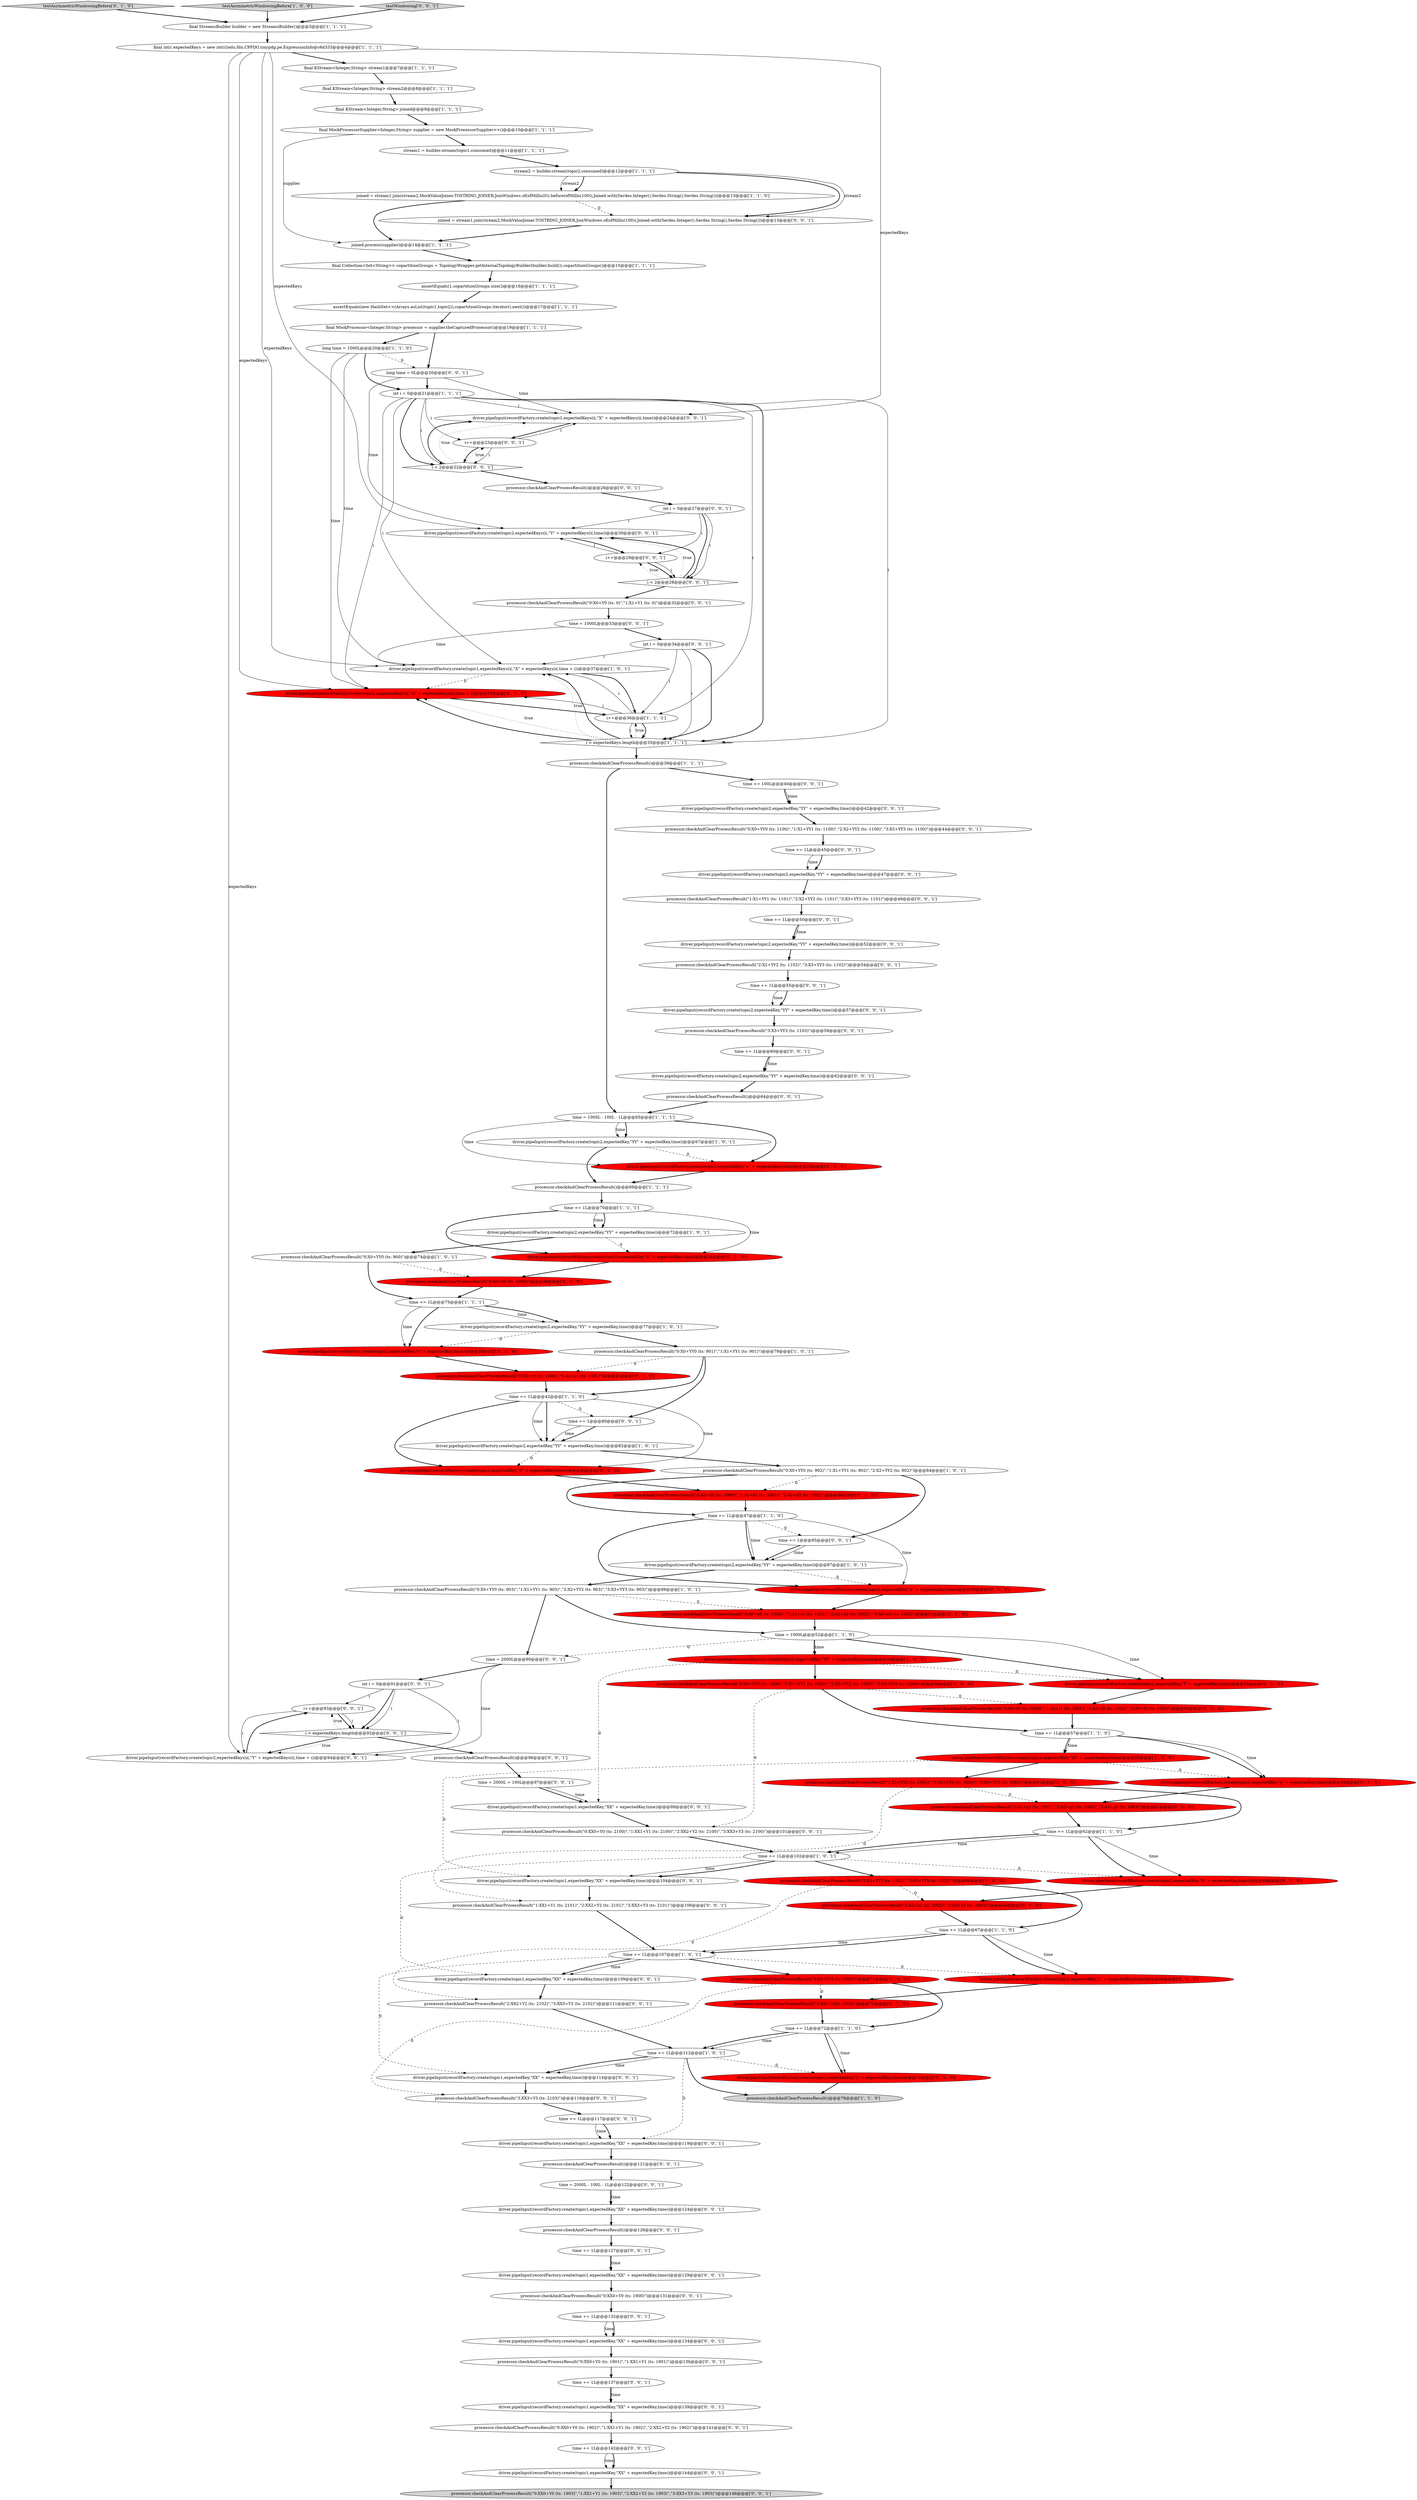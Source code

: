 digraph {
17 [style = filled, label = "processor.checkAndClearProcessResult(\"0:X0+YY0 (ts: 900)\")@@@74@@@['1', '0', '1']", fillcolor = white, shape = ellipse image = "AAA0AAABBB1BBB"];
28 [style = filled, label = "processor.checkAndClearProcessResult()@@@76@@@['1', '1', '0']", fillcolor = lightgray, shape = ellipse image = "AAA0AAABBB1BBB"];
8 [style = filled, label = "time += 1L@@@42@@@['1', '1', '0']", fillcolor = white, shape = ellipse image = "AAA0AAABBB1BBB"];
70 [style = filled, label = "processor.checkAndClearProcessResult(\"1:A1+g1 (ts: 1001)\",\"2:A2+g2 (ts: 1002)\",\"3:A3+g3 (ts: 1003)\")@@@61@@@['0', '1', '0']", fillcolor = red, shape = ellipse image = "AAA1AAABBB2BBB"];
79 [style = filled, label = "i < 2@@@28@@@['0', '0', '1']", fillcolor = white, shape = diamond image = "AAA0AAABBB3BBB"];
131 [style = filled, label = "driver.pipeInput(recordFactory.create(topic2,expectedKeys(i(,\"Y\" + expectedKeys(i(,time))@@@30@@@['0', '0', '1']", fillcolor = white, shape = ellipse image = "AAA0AAABBB3BBB"];
18 [style = filled, label = "time += 1L@@@75@@@['1', '1', '1']", fillcolor = white, shape = ellipse image = "AAA0AAABBB1BBB"];
26 [style = filled, label = "processor.checkAndClearProcessResult(\"0:X0+YY0 (ts: 902)\",\"1:X1+YY1 (ts: 902)\",\"2:X2+YY2 (ts: 902)\")@@@84@@@['1', '0', '1']", fillcolor = white, shape = ellipse image = "AAA0AAABBB1BBB"];
89 [style = filled, label = "driver.pipeInput(recordFactory.create(topic1,expectedKey,\"XX\" + expectedKey,time))@@@144@@@['0', '0', '1']", fillcolor = white, shape = ellipse image = "AAA0AAABBB3BBB"];
134 [style = filled, label = "long time = 0L@@@20@@@['0', '0', '1']", fillcolor = white, shape = ellipse image = "AAA0AAABBB3BBB"];
98 [style = filled, label = "driver.pipeInput(recordFactory.create(topic1,expectedKey,\"XX\" + expectedKey,time))@@@119@@@['0', '0', '1']", fillcolor = white, shape = ellipse image = "AAA0AAABBB3BBB"];
96 [style = filled, label = "processor.checkAndClearProcessResult(\"2:XX2+Y2 (ts: 2102)\",\"3:XX3+Y3 (ts: 2102)\")@@@111@@@['0', '0', '1']", fillcolor = white, shape = ellipse image = "AAA0AAABBB3BBB"];
25 [style = filled, label = "driver.pipeInput(recordFactory.create(topic2,expectedKey,\"YY\" + expectedKey,time))@@@82@@@['1', '0', '1']", fillcolor = white, shape = ellipse image = "AAA0AAABBB1BBB"];
72 [style = filled, label = "processor.checkAndClearProcessResult()@@@126@@@['0', '0', '1']", fillcolor = white, shape = ellipse image = "AAA0AAABBB3BBB"];
48 [style = filled, label = "processor.checkAndClearProcessResult()@@@69@@@['1', '1', '1']", fillcolor = white, shape = ellipse image = "AAA0AAABBB1BBB"];
75 [style = filled, label = "time = 1000L@@@33@@@['0', '0', '1']", fillcolor = white, shape = ellipse image = "AAA0AAABBB3BBB"];
105 [style = filled, label = "driver.pipeInput(recordFactory.create(topic1,expectedKey,\"XX\" + expectedKey,time))@@@114@@@['0', '0', '1']", fillcolor = white, shape = ellipse image = "AAA0AAABBB3BBB"];
46 [style = filled, label = "joined.process(supplier)@@@14@@@['1', '1', '1']", fillcolor = white, shape = ellipse image = "AAA0AAABBB1BBB"];
126 [style = filled, label = "driver.pipeInput(recordFactory.create(topic1,expectedKey,\"XX\" + expectedKey,time))@@@124@@@['0', '0', '1']", fillcolor = white, shape = ellipse image = "AAA0AAABBB3BBB"];
37 [style = filled, label = "driver.pipeInput(recordFactory.create(topic1,expectedKeys(i(,\"X\" + expectedKeys(i(,time + i))@@@37@@@['1', '0', '1']", fillcolor = white, shape = ellipse image = "AAA0AAABBB1BBB"];
90 [style = filled, label = "time += 1L@@@55@@@['0', '0', '1']", fillcolor = white, shape = ellipse image = "AAA0AAABBB3BBB"];
7 [style = filled, label = "driver.pipeInput(recordFactory.create(topic2,expectedKey,\"YY\" + expectedKey,time))@@@72@@@['1', '0', '1']", fillcolor = white, shape = ellipse image = "AAA0AAABBB1BBB"];
34 [style = filled, label = "time = 1000L - 100L - 1L@@@65@@@['1', '1', '1']", fillcolor = white, shape = ellipse image = "AAA0AAABBB1BBB"];
86 [style = filled, label = "time += 1@@@80@@@['0', '0', '1']", fillcolor = white, shape = ellipse image = "AAA0AAABBB3BBB"];
129 [style = filled, label = "processor.checkAndClearProcessResult()@@@26@@@['0', '0', '1']", fillcolor = white, shape = ellipse image = "AAA0AAABBB3BBB"];
14 [style = filled, label = "driver.pipeInput(recordFactory.create(topic2,expectedKey,\"YY\" + expectedKey,time))@@@59@@@['1', '0', '0']", fillcolor = red, shape = ellipse image = "AAA1AAABBB1BBB"];
33 [style = filled, label = "assertEquals(1,copartitionGroups.size())@@@16@@@['1', '1', '1']", fillcolor = white, shape = ellipse image = "AAA0AAABBB1BBB"];
77 [style = filled, label = "driver.pipeInput(recordFactory.create(topic1,expectedKeys(i(,\"X\" + expectedKeys(i(,time))@@@24@@@['0', '0', '1']", fillcolor = white, shape = ellipse image = "AAA0AAABBB3BBB"];
5 [style = filled, label = "final KStream<Integer,String> stream1@@@7@@@['1', '1', '1']", fillcolor = white, shape = ellipse image = "AAA0AAABBB1BBB"];
87 [style = filled, label = "processor.checkAndClearProcessResult(\"1:X1+YY1 (ts: 1101)\",\"2:X2+YY2 (ts: 1101)\",\"3:X3+YY3 (ts: 1101)\")@@@49@@@['0', '0', '1']", fillcolor = white, shape = ellipse image = "AAA0AAABBB3BBB"];
9 [style = filled, label = "stream2 = builder.stream(topic2,consumed)@@@12@@@['1', '1', '1']", fillcolor = white, shape = ellipse image = "AAA0AAABBB1BBB"];
85 [style = filled, label = "processor.checkAndClearProcessResult(\"0:XX0+Y0 (ts: 1903)\",\"1:XX1+Y1 (ts: 1903)\",\"2:XX2+Y2 (ts: 1903)\",\"3:XX3+Y3 (ts: 1903)\")@@@146@@@['0', '0', '1']", fillcolor = lightgray, shape = ellipse image = "AAA0AAABBB3BBB"];
62 [style = filled, label = "driver.pipeInput(recordFactory.create(topic2,expectedKey,\"b\" + expectedKey,time))@@@34@@@['0', '1', '0']", fillcolor = red, shape = ellipse image = "AAA1AAABBB2BBB"];
113 [style = filled, label = "int i = 0@@@27@@@['0', '0', '1']", fillcolor = white, shape = ellipse image = "AAA0AAABBB3BBB"];
38 [style = filled, label = "driver.pipeInput(recordFactory.create(topic2,expectedKey,\"YY\" + expectedKey,time))@@@67@@@['1', '0', '1']", fillcolor = white, shape = ellipse image = "AAA0AAABBB1BBB"];
107 [style = filled, label = "time += 1L@@@127@@@['0', '0', '1']", fillcolor = white, shape = ellipse image = "AAA0AAABBB3BBB"];
43 [style = filled, label = "processor.checkAndClearProcessResult(\"0:X0+YY0 (ts: 903)\",\"1:X1+YY1 (ts: 903)\",\"2:X2+YY2 (ts: 903)\",\"3:X3+YY3 (ts: 903)\")@@@89@@@['1', '0', '1']", fillcolor = white, shape = ellipse image = "AAA0AAABBB1BBB"];
30 [style = filled, label = "final KStream<Integer,String> joined@@@9@@@['1', '1', '1']", fillcolor = white, shape = ellipse image = "AAA0AAABBB1BBB"];
52 [style = filled, label = "driver.pipeInput(recordFactory.create(topic1,expectedKeys(i(,\"A\" + expectedKeys(i(,time + i))@@@24@@@['0', '1', '0']", fillcolor = red, shape = ellipse image = "AAA1AAABBB2BBB"];
93 [style = filled, label = "i < 2@@@22@@@['0', '0', '1']", fillcolor = white, shape = diamond image = "AAA0AAABBB3BBB"];
69 [style = filled, label = "driver.pipeInput(recordFactory.create(topic2,expectedKey,\"a\" + expectedKey,time))@@@29@@@['0', '1', '0']", fillcolor = red, shape = ellipse image = "AAA1AAABBB2BBB"];
0 [style = filled, label = "final Collection<Set<String>> copartitionGroups = TopologyWrapper.getInternalTopologyBuilder(builder.build()).copartitionGroups()@@@15@@@['1', '1', '1']", fillcolor = white, shape = ellipse image = "AAA0AAABBB1BBB"];
20 [style = filled, label = "final int(( expectedKeys = new int((((edu.fdu.CPPDG.tinypdg.pe.ExpressionInfo@c6d333@@@4@@@['1', '1', '1']", fillcolor = white, shape = ellipse image = "AAA0AAABBB1BBB"];
100 [style = filled, label = "i++@@@93@@@['0', '0', '1']", fillcolor = white, shape = ellipse image = "AAA0AAABBB3BBB"];
13 [style = filled, label = "time = 1000L@@@52@@@['1', '1', '0']", fillcolor = white, shape = ellipse image = "AAA0AAABBB1BBB"];
84 [style = filled, label = "time += 100L@@@40@@@['0', '0', '1']", fillcolor = white, shape = ellipse image = "AAA0AAABBB3BBB"];
130 [style = filled, label = "processor.checkAndClearProcessResult(\"2:X2+YY2 (ts: 1102)\",\"3:X3+YY3 (ts: 1102)\")@@@54@@@['0', '0', '1']", fillcolor = white, shape = ellipse image = "AAA0AAABBB3BBB"];
95 [style = filled, label = "time += 1L@@@50@@@['0', '0', '1']", fillcolor = white, shape = ellipse image = "AAA0AAABBB3BBB"];
133 [style = filled, label = "i++@@@23@@@['0', '0', '1']", fillcolor = white, shape = ellipse image = "AAA0AAABBB3BBB"];
2 [style = filled, label = "time += 1L@@@107@@@['1', '0', '1']", fillcolor = white, shape = ellipse image = "AAA0AAABBB1BBB"];
32 [style = filled, label = "stream1 = builder.stream(topic1,consumed)@@@11@@@['1', '1', '1']", fillcolor = white, shape = ellipse image = "AAA0AAABBB1BBB"];
73 [style = filled, label = "processor.checkAndClearProcessResult(\"0:XX0+Y0 (ts: 1901)\",\"1:XX1+Y1 (ts: 1901)\")@@@136@@@['0', '0', '1']", fillcolor = white, shape = ellipse image = "AAA0AAABBB3BBB"];
94 [style = filled, label = "time = 2000L - 100L - 1L@@@122@@@['0', '0', '1']", fillcolor = white, shape = ellipse image = "AAA0AAABBB3BBB"];
110 [style = filled, label = "processor.checkAndClearProcessResult(\"0:XX0+Y0 (ts: 1902)\",\"1:XX1+Y1 (ts: 1902)\",\"2:XX2+Y2 (ts: 1902)\")@@@141@@@['0', '0', '1']", fillcolor = white, shape = ellipse image = "AAA0AAABBB3BBB"];
116 [style = filled, label = "driver.pipeInput(recordFactory.create(topic1,expectedKey,\"XX\" + expectedKey,time))@@@139@@@['0', '0', '1']", fillcolor = white, shape = ellipse image = "AAA0AAABBB3BBB"];
65 [style = filled, label = "processor.checkAndClearProcessResult(\"2:A2+h2 (ts: 1002)\",\"3:A3+h3 (ts: 1003)\")@@@66@@@['0', '1', '0']", fillcolor = red, shape = ellipse image = "AAA1AAABBB2BBB"];
16 [style = filled, label = "time += 1L@@@70@@@['1', '1', '1']", fillcolor = white, shape = ellipse image = "AAA0AAABBB1BBB"];
57 [style = filled, label = "processor.checkAndClearProcessResult(\"0:A0+c0 (ts: 1000)\",\"1:A1+c1 (ts: 1001)\")@@@41@@@['0', '1', '0']", fillcolor = red, shape = ellipse image = "AAA1AAABBB2BBB"];
54 [style = filled, label = "testAsymmetricWindowingBefore['0', '1', '0']", fillcolor = lightgray, shape = diamond image = "AAA0AAABBB2BBB"];
83 [style = filled, label = "time += 1L@@@45@@@['0', '0', '1']", fillcolor = white, shape = ellipse image = "AAA0AAABBB3BBB"];
21 [style = filled, label = "processor.checkAndClearProcessResult(\"0:X0+YY0 (ts: 901)\",\"1:X1+YY1 (ts: 901)\")@@@79@@@['1', '0', '1']", fillcolor = white, shape = ellipse image = "AAA0AAABBB1BBB"];
53 [style = filled, label = "processor.checkAndClearProcessResult(\"0:A0+e0 (ts: 1000)\",\"1:A1+e1 (ts: 1001)\",\"2:A2+e2 (ts: 1002)\",\"3:A3+e3 (ts: 1003)\")@@@51@@@['0', '1', '0']", fillcolor = red, shape = ellipse image = "AAA1AAABBB2BBB"];
128 [style = filled, label = "driver.pipeInput(recordFactory.create(topic2,expectedKey,\"YY\" + expectedKey,time))@@@62@@@['0', '0', '1']", fillcolor = white, shape = ellipse image = "AAA0AAABBB3BBB"];
68 [style = filled, label = "driver.pipeInput(recordFactory.create(topic2,expectedKey,\"h\" + expectedKey,time))@@@64@@@['0', '1', '0']", fillcolor = red, shape = ellipse image = "AAA1AAABBB2BBB"];
109 [style = filled, label = "driver.pipeInput(recordFactory.create(topic1,expectedKey,\"XX\" + expectedKey,time))@@@129@@@['0', '0', '1']", fillcolor = white, shape = ellipse image = "AAA0AAABBB3BBB"];
3 [style = filled, label = "long time = 1000L@@@20@@@['1', '1', '0']", fillcolor = white, shape = ellipse image = "AAA0AAABBB1BBB"];
102 [style = filled, label = "time += 1L@@@142@@@['0', '0', '1']", fillcolor = white, shape = ellipse image = "AAA0AAABBB3BBB"];
127 [style = filled, label = "int i = 0@@@91@@@['0', '0', '1']", fillcolor = white, shape = ellipse image = "AAA0AAABBB3BBB"];
97 [style = filled, label = "processor.checkAndClearProcessResult(\"0:X0+YY0 (ts: 1100)\",\"1:X1+YY1 (ts: 1100)\",\"2:X2+YY2 (ts: 1100)\",\"3:X3+YY3 (ts: 1100)\")@@@44@@@['0', '0', '1']", fillcolor = white, shape = ellipse image = "AAA0AAABBB3BBB"];
51 [style = filled, label = "driver.pipeInput(recordFactory.create(topic2,expectedKey,\"j\" + expectedKey,time))@@@74@@@['0', '1', '0']", fillcolor = red, shape = ellipse image = "AAA1AAABBB2BBB"];
82 [style = filled, label = "driver.pipeInput(recordFactory.create(topic1,expectedKey,\"XX\" + expectedKey,time))@@@109@@@['0', '0', '1']", fillcolor = white, shape = ellipse image = "AAA0AAABBB3BBB"];
115 [style = filled, label = "driver.pipeInput(recordFactory.create(topic1,expectedKey,\"XX\" + expectedKey,time))@@@134@@@['0', '0', '1']", fillcolor = white, shape = ellipse image = "AAA0AAABBB3BBB"];
11 [style = filled, label = "i < expectedKeys.length@@@35@@@['1', '1', '1']", fillcolor = white, shape = diamond image = "AAA0AAABBB1BBB"];
66 [style = filled, label = "driver.pipeInput(recordFactory.create(topic2,expectedKey,\"g\" + expectedKey,time))@@@59@@@['0', '1', '0']", fillcolor = red, shape = ellipse image = "AAA1AAABBB2BBB"];
106 [style = filled, label = "processor.checkAndClearProcessResult(\"1:XX1+Y1 (ts: 2101)\",\"2:XX2+Y2 (ts: 2101)\",\"3:XX3+Y3 (ts: 2101)\")@@@106@@@['0', '0', '1']", fillcolor = white, shape = ellipse image = "AAA0AAABBB3BBB"];
31 [style = filled, label = "time += 1L@@@72@@@['1', '1', '0']", fillcolor = white, shape = ellipse image = "AAA0AAABBB1BBB"];
61 [style = filled, label = "driver.pipeInput(recordFactory.create(topic2,expectedKey,\"i\" + expectedKey,time))@@@69@@@['0', '1', '0']", fillcolor = red, shape = ellipse image = "AAA1AAABBB2BBB"];
123 [style = filled, label = "processor.checkAndClearProcessResult()@@@64@@@['0', '0', '1']", fillcolor = white, shape = ellipse image = "AAA0AAABBB3BBB"];
4 [style = filled, label = "processor.checkAndClearProcessResult(\"1:X1+YY1 (ts: 1001)\",\"2:X2+YY2 (ts: 1001)\",\"3:X3+YY3 (ts: 1001)\")@@@61@@@['1', '0', '0']", fillcolor = red, shape = ellipse image = "AAA1AAABBB1BBB"];
39 [style = filled, label = "time += 1L@@@57@@@['1', '1', '0']", fillcolor = white, shape = ellipse image = "AAA0AAABBB1BBB"];
74 [style = filled, label = "processor.checkAndClearProcessResult(\"0:XX0+Y0 (ts: 1900)\")@@@131@@@['0', '0', '1']", fillcolor = white, shape = ellipse image = "AAA0AAABBB3BBB"];
132 [style = filled, label = "driver.pipeInput(recordFactory.create(topic2,expectedKey,\"YY\" + expectedKey,time))@@@47@@@['0', '0', '1']", fillcolor = white, shape = ellipse image = "AAA0AAABBB3BBB"];
124 [style = filled, label = "driver.pipeInput(recordFactory.create(topic2,expectedKey,\"YY\" + expectedKey,time))@@@42@@@['0', '0', '1']", fillcolor = white, shape = ellipse image = "AAA0AAABBB3BBB"];
1 [style = filled, label = "processor.checkAndClearProcessResult(\"0:X0+YY0 (ts: 1000)\",\"1:X1+YY1 (ts: 1000)\",\"2:X2+YY2 (ts: 1000)\",\"3:X3+YY3 (ts: 1000)\")@@@56@@@['1', '0', '0']", fillcolor = red, shape = ellipse image = "AAA1AAABBB1BBB"];
122 [style = filled, label = "time += 1L@@@117@@@['0', '0', '1']", fillcolor = white, shape = ellipse image = "AAA0AAABBB3BBB"];
40 [style = filled, label = "time += 1L@@@47@@@['1', '1', '0']", fillcolor = white, shape = ellipse image = "AAA0AAABBB1BBB"];
55 [style = filled, label = "processor.checkAndClearProcessResult(\"0:A0+b0 (ts: 1000)\")@@@36@@@['0', '1', '0']", fillcolor = red, shape = ellipse image = "AAA1AAABBB2BBB"];
36 [style = filled, label = "time += 1L@@@102@@@['1', '0', '1']", fillcolor = white, shape = ellipse image = "AAA0AAABBB1BBB"];
104 [style = filled, label = "driver.pipeInput(recordFactory.create(topic2,expectedKey,\"YY\" + expectedKey,time))@@@57@@@['0', '0', '1']", fillcolor = white, shape = ellipse image = "AAA0AAABBB3BBB"];
101 [style = filled, label = "driver.pipeInput(recordFactory.create(topic2,expectedKey,\"YY\" + expectedKey,time))@@@52@@@['0', '0', '1']", fillcolor = white, shape = ellipse image = "AAA0AAABBB3BBB"];
119 [style = filled, label = "processor.checkAndClearProcessResult(\"0:X0+Y0 (ts: 0)\",\"1:X1+Y1 (ts: 0)\")@@@32@@@['0', '0', '1']", fillcolor = white, shape = ellipse image = "AAA0AAABBB3BBB"];
24 [style = filled, label = "joined = stream1.join(stream2,MockValueJoiner.TOSTRING_JOINER,JoinWindows.of(ofMillis(0)).before(ofMillis(100)),Joined.with(Serdes.Integer(),Serdes.String(),Serdes.String()))@@@13@@@['1', '1', '0']", fillcolor = white, shape = ellipse image = "AAA0AAABBB1BBB"];
58 [style = filled, label = "driver.pipeInput(recordFactory.create(topic2,expectedKey,\"e\" + expectedKey,time))@@@49@@@['0', '1', '0']", fillcolor = red, shape = ellipse image = "AAA1AAABBB2BBB"];
92 [style = filled, label = "processor.checkAndClearProcessResult(\"3:X3+YY3 (ts: 1103)\")@@@59@@@['0', '0', '1']", fillcolor = white, shape = ellipse image = "AAA0AAABBB3BBB"];
114 [style = filled, label = "joined = stream1.join(stream2,MockValueJoiner.TOSTRING_JOINER,JoinWindows.of(ofMillis(100)),Joined.with(Serdes.Integer(),Serdes.String(),Serdes.String()))@@@13@@@['0', '0', '1']", fillcolor = white, shape = ellipse image = "AAA0AAABBB3BBB"];
15 [style = filled, label = "int i = 0@@@21@@@['1', '1', '1']", fillcolor = white, shape = ellipse image = "AAA0AAABBB1BBB"];
49 [style = filled, label = "processor.checkAndClearProcessResult(\"3:X3+YY3 (ts: 1003)\")@@@71@@@['1', '0', '0']", fillcolor = red, shape = ellipse image = "AAA1AAABBB1BBB"];
50 [style = filled, label = "driver.pipeInput(recordFactory.create(topic2,expectedKey,\"YY\" + expectedKey,time))@@@77@@@['1', '0', '1']", fillcolor = white, shape = ellipse image = "AAA0AAABBB1BBB"];
47 [style = filled, label = "final MockProcessor<Integer,String> processor = supplier.theCapturedProcessor()@@@19@@@['1', '1', '1']", fillcolor = white, shape = ellipse image = "AAA0AAABBB1BBB"];
41 [style = filled, label = "time += 1L@@@112@@@['1', '0', '1']", fillcolor = white, shape = ellipse image = "AAA0AAABBB1BBB"];
117 [style = filled, label = "i < expectedKeys.length@@@92@@@['0', '0', '1']", fillcolor = white, shape = diamond image = "AAA0AAABBB3BBB"];
121 [style = filled, label = "time += 1L@@@137@@@['0', '0', '1']", fillcolor = white, shape = ellipse image = "AAA0AAABBB3BBB"];
23 [style = filled, label = "final MockProcessorSupplier<Integer,String> supplier = new MockProcessorSupplier<>()@@@10@@@['1', '1', '1']", fillcolor = white, shape = ellipse image = "AAA0AAABBB1BBB"];
59 [style = filled, label = "processor.checkAndClearProcessResult(\"0:A0+d0 (ts: 1000)\",\"1:A1+d1 (ts: 1001)\",\"2:A2+d2 (ts: 1002)\")@@@46@@@['0', '1', '0']", fillcolor = red, shape = ellipse image = "AAA1AAABBB2BBB"];
111 [style = filled, label = "time += 1L@@@60@@@['0', '0', '1']", fillcolor = white, shape = ellipse image = "AAA0AAABBB3BBB"];
60 [style = filled, label = "driver.pipeInput(recordFactory.create(topic2,expectedKey,\"f\" + expectedKey,time))@@@54@@@['0', '1', '0']", fillcolor = red, shape = ellipse image = "AAA1AAABBB2BBB"];
80 [style = filled, label = "processor.checkAndClearProcessResult(\"3:XX3+Y3 (ts: 2103)\")@@@116@@@['0', '0', '1']", fillcolor = white, shape = ellipse image = "AAA0AAABBB3BBB"];
63 [style = filled, label = "driver.pipeInput(recordFactory.create(topic2,expectedKey,\"c\" + expectedKey,time))@@@39@@@['0', '1', '0']", fillcolor = red, shape = ellipse image = "AAA1AAABBB2BBB"];
67 [style = filled, label = "processor.checkAndClearProcessResult(\"3:A3+i3 (ts: 1003)\")@@@71@@@['0', '1', '0']", fillcolor = red, shape = ellipse image = "AAA1AAABBB2BBB"];
45 [style = filled, label = "time += 1L@@@62@@@['1', '1', '0']", fillcolor = white, shape = ellipse image = "AAA0AAABBB1BBB"];
125 [style = filled, label = "processor.checkAndClearProcessResult()@@@96@@@['0', '0', '1']", fillcolor = white, shape = ellipse image = "AAA0AAABBB3BBB"];
81 [style = filled, label = "time = 2000L@@@90@@@['0', '0', '1']", fillcolor = white, shape = ellipse image = "AAA0AAABBB3BBB"];
12 [style = filled, label = "time += 1L@@@67@@@['1', '1', '0']", fillcolor = white, shape = ellipse image = "AAA0AAABBB1BBB"];
44 [style = filled, label = "testAsymmetricWindowingBefore['1', '0', '0']", fillcolor = lightgray, shape = diamond image = "AAA0AAABBB1BBB"];
27 [style = filled, label = "driver.pipeInput(recordFactory.create(topic2,expectedKey,\"YY\" + expectedKey,time))@@@54@@@['1', '0', '0']", fillcolor = red, shape = ellipse image = "AAA1AAABBB1BBB"];
35 [style = filled, label = "driver.pipeInput(recordFactory.create(topic2,expectedKey,\"YY\" + expectedKey,time))@@@87@@@['1', '0', '1']", fillcolor = white, shape = ellipse image = "AAA0AAABBB1BBB"];
99 [style = filled, label = "i++@@@29@@@['0', '0', '1']", fillcolor = white, shape = ellipse image = "AAA0AAABBB3BBB"];
112 [style = filled, label = "time += 1@@@85@@@['0', '0', '1']", fillcolor = white, shape = ellipse image = "AAA0AAABBB3BBB"];
56 [style = filled, label = "processor.checkAndClearProcessResult(\"0:A0+f0 (ts: 1000)\",\"1:A1+f1 (ts: 1001)\",\"2:A2+f2 (ts: 1002)\",\"3:A3+f3 (ts: 1003)\")@@@56@@@['0', '1', '0']", fillcolor = red, shape = ellipse image = "AAA1AAABBB2BBB"];
120 [style = filled, label = "driver.pipeInput(recordFactory.create(topic2,expectedKeys(i(,\"Y\" + expectedKeys(i(,time + i))@@@94@@@['0', '0', '1']", fillcolor = white, shape = ellipse image = "AAA0AAABBB3BBB"];
64 [style = filled, label = "driver.pipeInput(recordFactory.create(topic2,expectedKey,\"d\" + expectedKey,time))@@@44@@@['0', '1', '0']", fillcolor = red, shape = ellipse image = "AAA1AAABBB2BBB"];
78 [style = filled, label = "testWindowing['0', '0', '1']", fillcolor = lightgray, shape = diamond image = "AAA0AAABBB3BBB"];
103 [style = filled, label = "time += 1L@@@132@@@['0', '0', '1']", fillcolor = white, shape = ellipse image = "AAA0AAABBB3BBB"];
118 [style = filled, label = "int i = 0@@@34@@@['0', '0', '1']", fillcolor = white, shape = ellipse image = "AAA0AAABBB3BBB"];
71 [style = filled, label = "driver.pipeInput(recordFactory.create(topic1,expectedKey,\"XX\" + expectedKey,time))@@@104@@@['0', '0', '1']", fillcolor = white, shape = ellipse image = "AAA0AAABBB3BBB"];
42 [style = filled, label = "i++@@@36@@@['1', '1', '1']", fillcolor = white, shape = ellipse image = "AAA0AAABBB1BBB"];
76 [style = filled, label = "time = 2000L + 100L@@@97@@@['0', '0', '1']", fillcolor = white, shape = ellipse image = "AAA0AAABBB3BBB"];
91 [style = filled, label = "processor.checkAndClearProcessResult()@@@121@@@['0', '0', '1']", fillcolor = white, shape = ellipse image = "AAA0AAABBB3BBB"];
22 [style = filled, label = "final StreamsBuilder builder = new StreamsBuilder()@@@3@@@['1', '1', '1']", fillcolor = white, shape = ellipse image = "AAA0AAABBB1BBB"];
19 [style = filled, label = "processor.checkAndClearProcessResult()@@@39@@@['1', '1', '1']", fillcolor = white, shape = ellipse image = "AAA0AAABBB1BBB"];
88 [style = filled, label = "driver.pipeInput(recordFactory.create(topic1,expectedKey,\"XX\" + expectedKey,time))@@@99@@@['0', '0', '1']", fillcolor = white, shape = ellipse image = "AAA0AAABBB3BBB"];
108 [style = filled, label = "processor.checkAndClearProcessResult(\"0:XX0+Y0 (ts: 2100)\",\"1:XX1+Y1 (ts: 2100)\",\"2:XX2+Y2 (ts: 2100)\",\"3:XX3+Y3 (ts: 2100)\")@@@101@@@['0', '0', '1']", fillcolor = white, shape = ellipse image = "AAA0AAABBB3BBB"];
6 [style = filled, label = "assertEquals(new HashSet<>(Arrays.asList(topic1,topic2)),copartitionGroups.iterator().next())@@@17@@@['1', '1', '1']", fillcolor = white, shape = ellipse image = "AAA0AAABBB1BBB"];
29 [style = filled, label = "final KStream<Integer,String> stream2@@@8@@@['1', '1', '1']", fillcolor = white, shape = ellipse image = "AAA0AAABBB1BBB"];
10 [style = filled, label = "processor.checkAndClearProcessResult(\"2:X2+YY2 (ts: 1002)\",\"3:X3+YY3 (ts: 1002)\")@@@66@@@['1', '0', '0']", fillcolor = red, shape = ellipse image = "AAA1AAABBB1BBB"];
121->116 [style = bold, label=""];
11->52 [style = dotted, label="true"];
18->50 [style = solid, label="time"];
15->93 [style = bold, label=""];
123->34 [style = bold, label=""];
79->131 [style = dotted, label="true"];
82->96 [style = bold, label=""];
31->41 [style = solid, label="time"];
115->73 [style = bold, label=""];
50->63 [style = dashed, label="0"];
119->75 [style = bold, label=""];
46->0 [style = bold, label=""];
122->98 [style = bold, label=""];
67->31 [style = bold, label=""];
29->30 [style = bold, label=""];
12->61 [style = solid, label="time"];
100->120 [style = solid, label="i"];
40->35 [style = solid, label="time"];
117->100 [style = dotted, label="true"];
73->121 [style = bold, label=""];
106->2 [style = bold, label=""];
2->105 [style = dashed, label="0"];
16->7 [style = bold, label=""];
21->8 [style = bold, label=""];
57->8 [style = bold, label=""];
39->14 [style = bold, label=""];
101->130 [style = bold, label=""];
26->40 [style = bold, label=""];
43->81 [style = bold, label=""];
62->55 [style = bold, label=""];
100->117 [style = bold, label=""];
13->27 [style = solid, label="time"];
35->43 [style = bold, label=""];
93->129 [style = bold, label=""];
124->97 [style = bold, label=""];
74->103 [style = bold, label=""];
42->11 [style = solid, label="i"];
41->28 [style = bold, label=""];
16->62 [style = solid, label="time"];
114->46 [style = bold, label=""];
71->106 [style = bold, label=""];
12->2 [style = solid, label="time"];
4->70 [style = dashed, label="0"];
49->80 [style = dashed, label="0"];
12->2 [style = bold, label=""];
36->68 [style = dashed, label="0"];
15->11 [style = bold, label=""];
117->120 [style = bold, label=""];
2->49 [style = bold, label=""];
45->68 [style = bold, label=""];
104->92 [style = bold, label=""];
10->12 [style = bold, label=""];
84->124 [style = solid, label="time"];
36->71 [style = solid, label="time"];
10->96 [style = dashed, label="0"];
41->105 [style = solid, label="time"];
97->83 [style = bold, label=""];
118->11 [style = solid, label="i"];
26->112 [style = bold, label=""];
90->104 [style = bold, label=""];
34->69 [style = bold, label=""];
113->99 [style = solid, label="i"];
83->132 [style = bold, label=""];
9->24 [style = bold, label=""];
24->46 [style = bold, label=""];
16->62 [style = bold, label=""];
15->93 [style = solid, label="i"];
102->89 [style = solid, label="time"];
5->29 [style = bold, label=""];
3->52 [style = solid, label="time"];
19->34 [style = bold, label=""];
98->91 [style = bold, label=""];
99->131 [style = solid, label="i"];
51->28 [style = bold, label=""];
36->71 [style = bold, label=""];
11->37 [style = dotted, label="true"];
76->88 [style = bold, label=""];
49->67 [style = dashed, label="0"];
9->24 [style = solid, label="stream2"];
8->64 [style = bold, label=""];
127->100 [style = solid, label="i"];
65->12 [style = bold, label=""];
129->113 [style = bold, label=""];
89->85 [style = bold, label=""];
93->133 [style = dotted, label="true"];
1->56 [style = dashed, label="0"];
13->60 [style = solid, label="time"];
11->37 [style = bold, label=""];
15->42 [style = solid, label="i"];
103->115 [style = solid, label="time"];
100->117 [style = solid, label="i"];
134->131 [style = solid, label="time"];
2->82 [style = solid, label="time"];
125->76 [style = bold, label=""];
87->95 [style = bold, label=""];
41->51 [style = dashed, label="0"];
3->134 [style = dashed, label="0"];
109->74 [style = bold, label=""];
18->50 [style = bold, label=""];
43->13 [style = bold, label=""];
4->45 [style = bold, label=""];
13->60 [style = bold, label=""];
105->80 [style = bold, label=""];
79->99 [style = dotted, label="true"];
2->61 [style = dashed, label="0"];
52->42 [style = bold, label=""];
118->11 [style = bold, label=""];
113->79 [style = bold, label=""];
31->51 [style = bold, label=""];
113->79 [style = solid, label="i"];
22->20 [style = bold, label=""];
15->52 [style = solid, label="i"];
49->31 [style = bold, label=""];
39->66 [style = bold, label=""];
127->117 [style = bold, label=""];
48->16 [style = bold, label=""];
21->57 [style = dashed, label="0"];
25->26 [style = bold, label=""];
47->134 [style = bold, label=""];
81->127 [style = bold, label=""];
31->41 [style = bold, label=""];
107->109 [style = bold, label=""];
16->7 [style = solid, label="time"];
127->120 [style = solid, label="i"];
79->119 [style = bold, label=""];
77->133 [style = bold, label=""];
44->22 [style = bold, label=""];
8->25 [style = solid, label="time"];
90->104 [style = solid, label="time"];
34->38 [style = bold, label=""];
118->37 [style = solid, label="i"];
133->77 [style = solid, label="i"];
15->37 [style = solid, label="i"];
94->126 [style = bold, label=""];
110->102 [style = bold, label=""];
6->47 [style = bold, label=""];
111->128 [style = solid, label="time"];
39->66 [style = solid, label="time"];
81->120 [style = solid, label="time"];
15->11 [style = solid, label="i"];
20->77 [style = solid, label="expectedKeys"];
14->4 [style = bold, label=""];
60->56 [style = bold, label=""];
36->82 [style = dashed, label="0"];
1->39 [style = bold, label=""];
34->69 [style = solid, label="time"];
66->70 [style = bold, label=""];
7->17 [style = bold, label=""];
47->3 [style = bold, label=""];
40->35 [style = bold, label=""];
93->77 [style = bold, label=""];
96->41 [style = bold, label=""];
42->52 [style = solid, label="i"];
18->63 [style = solid, label="time"];
41->98 [style = dashed, label="0"];
134->15 [style = bold, label=""];
84->124 [style = bold, label=""];
45->36 [style = solid, label="time"];
14->66 [style = dashed, label="0"];
55->18 [style = bold, label=""];
86->25 [style = bold, label=""];
34->38 [style = solid, label="time"];
38->69 [style = dashed, label="0"];
45->36 [style = bold, label=""];
63->57 [style = bold, label=""];
68->65 [style = bold, label=""];
23->32 [style = bold, label=""];
13->81 [style = dashed, label="0"];
64->59 [style = bold, label=""];
1->108 [style = dashed, label="0"];
38->48 [style = bold, label=""];
120->100 [style = bold, label=""];
54->22 [style = bold, label=""];
127->117 [style = solid, label="i"];
23->46 [style = solid, label="supplier"];
94->126 [style = solid, label="time"];
8->86 [style = dashed, label="0"];
40->112 [style = dashed, label="0"];
134->77 [style = solid, label="time"];
32->9 [style = bold, label=""];
72->107 [style = bold, label=""];
13->27 [style = bold, label=""];
93->77 [style = dotted, label="true"];
58->53 [style = bold, label=""];
8->64 [style = solid, label="time"];
131->99 [style = bold, label=""];
42->11 [style = bold, label=""];
45->68 [style = solid, label="time"];
92->111 [style = bold, label=""];
21->86 [style = bold, label=""];
20->52 [style = solid, label="expectedKeys"];
99->79 [style = solid, label="i"];
103->115 [style = bold, label=""];
56->39 [style = bold, label=""];
9->114 [style = bold, label=""];
3->37 [style = solid, label="time"];
116->110 [style = bold, label=""];
128->123 [style = bold, label=""];
17->55 [style = dashed, label="0"];
2->82 [style = bold, label=""];
111->128 [style = bold, label=""];
35->58 [style = dashed, label="0"];
133->93 [style = bold, label=""];
70->45 [style = bold, label=""];
53->13 [style = bold, label=""];
37->42 [style = bold, label=""];
113->131 [style = solid, label="i"];
61->67 [style = bold, label=""];
31->51 [style = solid, label="time"];
36->10 [style = bold, label=""];
20->131 [style = solid, label="expectedKeys"];
26->59 [style = dashed, label="0"];
19->84 [style = bold, label=""];
76->88 [style = solid, label="time"];
107->109 [style = solid, label="time"];
27->1 [style = bold, label=""];
27->60 [style = dashed, label="0"];
75->118 [style = bold, label=""];
69->48 [style = bold, label=""];
43->53 [style = dashed, label="0"];
112->35 [style = bold, label=""];
83->132 [style = solid, label="time"];
15->133 [style = solid, label="i"];
25->64 [style = dashed, label="0"];
40->58 [style = solid, label="time"];
33->6 [style = bold, label=""];
112->35 [style = solid, label="time"];
7->62 [style = dashed, label="0"];
30->23 [style = bold, label=""];
59->40 [style = bold, label=""];
108->36 [style = bold, label=""];
24->114 [style = dashed, label="0"];
117->125 [style = bold, label=""];
20->120 [style = solid, label="expectedKeys"];
95->101 [style = solid, label="time"];
3->15 [style = bold, label=""];
95->101 [style = bold, label=""];
37->52 [style = dashed, label="0"];
11->52 [style = bold, label=""];
86->25 [style = solid, label="time"];
14->71 [style = dashed, label="0"];
11->19 [style = bold, label=""];
132->87 [style = bold, label=""];
39->14 [style = solid, label="time"];
11->42 [style = dotted, label="true"];
10->65 [style = dashed, label="0"];
42->37 [style = solid, label="i"];
20->5 [style = bold, label=""];
18->63 [style = bold, label=""];
133->93 [style = solid, label="i"];
121->116 [style = solid, label="time"];
117->120 [style = dotted, label="true"];
12->61 [style = bold, label=""];
102->89 [style = bold, label=""];
27->88 [style = dashed, label="0"];
126->72 [style = bold, label=""];
118->42 [style = solid, label="i"];
0->33 [style = bold, label=""];
130->90 [style = bold, label=""];
122->98 [style = solid, label="time"];
4->106 [style = dashed, label="0"];
99->79 [style = bold, label=""];
79->131 [style = bold, label=""];
41->105 [style = bold, label=""];
80->122 [style = bold, label=""];
75->37 [style = solid, label="time"];
88->108 [style = bold, label=""];
50->21 [style = bold, label=""];
15->77 [style = solid, label="i"];
8->25 [style = bold, label=""];
78->22 [style = bold, label=""];
17->18 [style = bold, label=""];
91->94 [style = bold, label=""];
9->114 [style = solid, label="stream2"];
40->58 [style = bold, label=""];
20->37 [style = solid, label="expectedKeys"];
}
